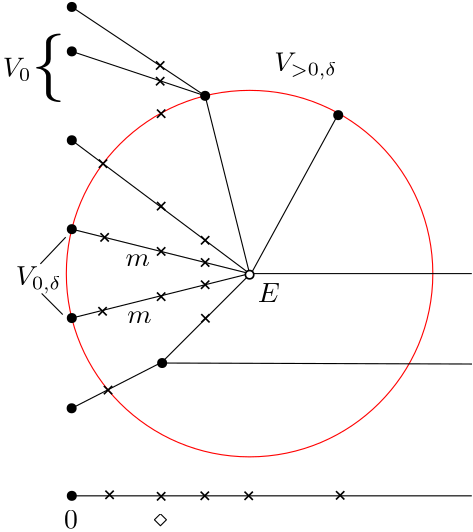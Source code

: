 <?xml version="1.0"?>
<!DOCTYPE ipe SYSTEM "ipe.dtd">
<ipe version="70107" creator="Ipe 7.1.10">
<info created="D:20190608171958" modified="D:20190626164113"/>
<ipestyle name="basic">
<symbol name="arrow/arc(spx)">
<path stroke="sym-stroke" fill="sym-stroke" pen="sym-pen">
0 0 m
-1 0.333 l
-1 -0.333 l
h
</path>
</symbol>
<symbol name="arrow/farc(spx)">
<path stroke="sym-stroke" fill="white" pen="sym-pen">
0 0 m
-1 0.333 l
-1 -0.333 l
h
</path>
</symbol>
<symbol name="arrow/ptarc(spx)">
<path stroke="sym-stroke" fill="sym-stroke" pen="sym-pen">
0 0 m
-1 0.333 l
-0.8 0 l
-1 -0.333 l
h
</path>
</symbol>
<symbol name="arrow/fptarc(spx)">
<path stroke="sym-stroke" fill="white" pen="sym-pen">
0 0 m
-1 0.333 l
-0.8 0 l
-1 -0.333 l
h
</path>
</symbol>
<symbol name="mark/circle(sx)" transformations="translations">
<path fill="sym-stroke">
0.6 0 0 0.6 0 0 e
0.4 0 0 0.4 0 0 e
</path>
</symbol>
<symbol name="mark/disk(sx)" transformations="translations">
<path fill="sym-stroke">
0.6 0 0 0.6 0 0 e
</path>
</symbol>
<symbol name="mark/fdisk(sfx)" transformations="translations">
<group>
<path fill="sym-fill">
0.5 0 0 0.5 0 0 e
</path>
<path fill="sym-stroke" fillrule="eofill">
0.6 0 0 0.6 0 0 e
0.4 0 0 0.4 0 0 e
</path>
</group>
</symbol>
<symbol name="mark/box(sx)" transformations="translations">
<path fill="sym-stroke" fillrule="eofill">
-0.6 -0.6 m
0.6 -0.6 l
0.6 0.6 l
-0.6 0.6 l
h
-0.4 -0.4 m
0.4 -0.4 l
0.4 0.4 l
-0.4 0.4 l
h
</path>
</symbol>
<symbol name="mark/square(sx)" transformations="translations">
<path fill="sym-stroke">
-0.6 -0.6 m
0.6 -0.6 l
0.6 0.6 l
-0.6 0.6 l
h
</path>
</symbol>
<symbol name="mark/fsquare(sfx)" transformations="translations">
<group>
<path fill="sym-fill">
-0.5 -0.5 m
0.5 -0.5 l
0.5 0.5 l
-0.5 0.5 l
h
</path>
<path fill="sym-stroke" fillrule="eofill">
-0.6 -0.6 m
0.6 -0.6 l
0.6 0.6 l
-0.6 0.6 l
h
-0.4 -0.4 m
0.4 -0.4 l
0.4 0.4 l
-0.4 0.4 l
h
</path>
</group>
</symbol>
<symbol name="mark/cross(sx)" transformations="translations">
<group>
<path fill="sym-stroke">
-0.43 -0.57 m
0.57 0.43 l
0.43 0.57 l
-0.57 -0.43 l
h
</path>
<path fill="sym-stroke">
-0.43 0.57 m
0.57 -0.43 l
0.43 -0.57 l
-0.57 0.43 l
h
</path>
</group>
</symbol>
<symbol name="arrow/fnormal(spx)">
<path stroke="sym-stroke" fill="white" pen="sym-pen">
0 0 m
-1 0.333 l
-1 -0.333 l
h
</path>
</symbol>
<symbol name="arrow/pointed(spx)">
<path stroke="sym-stroke" fill="sym-stroke" pen="sym-pen">
0 0 m
-1 0.333 l
-0.8 0 l
-1 -0.333 l
h
</path>
</symbol>
<symbol name="arrow/fpointed(spx)">
<path stroke="sym-stroke" fill="white" pen="sym-pen">
0 0 m
-1 0.333 l
-0.8 0 l
-1 -0.333 l
h
</path>
</symbol>
<symbol name="arrow/linear(spx)">
<path stroke="sym-stroke" pen="sym-pen">
-1 0.333 m
0 0 l
-1 -0.333 l
</path>
</symbol>
<symbol name="arrow/fdouble(spx)">
<path stroke="sym-stroke" fill="white" pen="sym-pen">
0 0 m
-1 0.333 l
-1 -0.333 l
h
-1 0 m
-2 0.333 l
-2 -0.333 l
h
</path>
</symbol>
<symbol name="arrow/double(spx)">
<path stroke="sym-stroke" fill="sym-stroke" pen="sym-pen">
0 0 m
-1 0.333 l
-1 -0.333 l
h
-1 0 m
-2 0.333 l
-2 -0.333 l
h
</path>
</symbol>
<pen name="heavier" value="0.8"/>
<pen name="fat" value="1.2"/>
<pen name="ultrafat" value="2"/>
<symbolsize name="large" value="5"/>
<symbolsize name="small" value="2"/>
<symbolsize name="tiny" value="1.1"/>
<arrowsize name="large" value="10"/>
<arrowsize name="small" value="5"/>
<arrowsize name="tiny" value="3"/>
<color name="red" value="1 0 0"/>
<color name="green" value="0 1 0"/>
<color name="blue" value="0 0 1"/>
<color name="yellow" value="1 1 0"/>
<color name="orange" value="1 0.647 0"/>
<color name="gold" value="1 0.843 0"/>
<color name="purple" value="0.627 0.125 0.941"/>
<color name="gray" value="0.745"/>
<color name="brown" value="0.647 0.165 0.165"/>
<color name="navy" value="0 0 0.502"/>
<color name="pink" value="1 0.753 0.796"/>
<color name="seagreen" value="0.18 0.545 0.341"/>
<color name="turquoise" value="0.251 0.878 0.816"/>
<color name="violet" value="0.933 0.51 0.933"/>
<color name="darkblue" value="0 0 0.545"/>
<color name="darkcyan" value="0 0.545 0.545"/>
<color name="darkgray" value="0.663"/>
<color name="darkgreen" value="0 0.392 0"/>
<color name="darkmagenta" value="0.545 0 0.545"/>
<color name="darkorange" value="1 0.549 0"/>
<color name="darkred" value="0.545 0 0"/>
<color name="lightblue" value="0.678 0.847 0.902"/>
<color name="lightcyan" value="0.878 1 1"/>
<color name="lightgray" value="0.827"/>
<color name="lightgreen" value="0.565 0.933 0.565"/>
<color name="lightyellow" value="1 1 0.878"/>
<dashstyle name="dashed" value="[4] 0"/>
<dashstyle name="dotted" value="[1 3] 0"/>
<dashstyle name="dash dotted" value="[4 2 1 2] 0"/>
<dashstyle name="dash dot dotted" value="[4 2 1 2 1 2] 0"/>
<textsize name="large" value="\large"/>
<textsize name="small" value="\small"/>
<textsize name="tiny" value="\tiny"/>
<textsize name="Large" value="\Large"/>
<textsize name="LARGE" value="\LARGE"/>
<textsize name="huge" value="\huge"/>
<textsize name="Huge" value="\Huge"/>
<textsize name="footnote" value="\footnotesize"/>
<textstyle name="center" begin="\begin{center}" end="\end{center}"/>
<textstyle name="itemize" begin="\begin{itemize}" end="\end{itemize}"/>
<textstyle name="item" begin="\begin{itemize}\item{}" end="\end{itemize}"/>
<gridsize name="4 pts" value="4"/>
<gridsize name="8 pts (~3 mm)" value="8"/>
<gridsize name="16 pts (~6 mm)" value="16"/>
<gridsize name="32 pts (~12 mm)" value="32"/>
<gridsize name="10 pts (~3.5 mm)" value="10"/>
<gridsize name="20 pts (~7 mm)" value="20"/>
<gridsize name="14 pts (~5 mm)" value="14"/>
<gridsize name="28 pts (~10 mm)" value="28"/>
<gridsize name="56 pts (~20 mm)" value="56"/>
<anglesize name="90 deg" value="90"/>
<anglesize name="60 deg" value="60"/>
<anglesize name="45 deg" value="45"/>
<anglesize name="30 deg" value="30"/>
<anglesize name="22.5 deg" value="22.5"/>
<opacity name="10%" value="0.1"/>
<opacity name="30%" value="0.3"/>
<opacity name="50%" value="0.5"/>
<opacity name="75%" value="0.75"/>
<tiling name="falling" angle="-60" step="4" width="1"/>
<tiling name="rising" angle="30" step="4" width="1"/>
</ipestyle>
<page>
<layer name="alpha"/>
<view layers="alpha" active="alpha"/>
<path layer="alpha" stroke="black">
64 672 m
128 688 l
64 704 l
64 704 l
</path>
<path stroke="black">
128 688 m
64 736 l
64 736 l
</path>
<path stroke="red">
65.9697 0 0 65.9697 128 688 e
</path>
<path stroke="black">
128 688 m
112 752 l
64 768 l
64 768 l
</path>
<path stroke="black">
112 752 m
64 784 l
64 784 l
</path>
<use name="mark/disk(sx)" pos="64 672" size="normal" stroke="black"/>
<use name="mark/disk(sx)" pos="64 704" size="normal" stroke="black"/>
<use name="mark/disk(sx)" pos="64 736" size="normal" stroke="black"/>
<use name="mark/disk(sx)" pos="64 768" size="normal" stroke="black"/>
<use name="mark/disk(sx)" pos="64 784" size="normal" stroke="black"/>
<use name="mark/disk(sx)" pos="112 752" size="normal" stroke="black"/>
<use name="mark/cross(sx)" pos="75.2242 727.582" size="normal" stroke="black"/>
<use name="mark/cross(sx)" pos="112 700" size="normal" stroke="black"/>
<use name="mark/cross(sx)" pos="112 692" size="normal" stroke="black"/>
<use name="mark/cross(sx)" pos="112 684" size="normal" stroke="black"/>
<use name="mark/cross(sx)" pos="75.8121 701.047" size="normal" stroke="black"/>
<use matrix="1 0 0 1 -1.31648 -0.658242" name="mark/cross(sx)" pos="76.3869 675.097" size="normal" stroke="black"/>
<path stroke="black" fill="white">
64 608 m
208 608 l
208 608 l
</path>
<use name="mark/disk(sx)" pos="64 608" size="normal" stroke="black"/>
<path stroke="black">
128 688 m
208 688 l
208 688 l
</path>
<use matrix="1 0 0 1 3.89537 0.354125" name="mark/cross(sx)" pos="73.6978 608.02" size="normal" stroke="black"/>
<use matrix="1 0 0 1 0 0.658242" name="mark/cross(sx)" pos="111.876 607.362" size="normal" stroke="black"/>
<use matrix="1 0 0 1 0 1.31648" name="mark/cross(sx)" pos="127.674 606.704" size="normal" stroke="black"/>
<text matrix="1 0 0 1 -2.88301 -5.57006" transformations="translations" pos="86.2044 696.225" stroke="black" type="label" width="8.747" height="4.289" depth="0" valign="baseline">$m$</text>
<text matrix="1 0 0 1 -2.22479 -26.0756" transformations="translations" pos="86.2044 696.225" stroke="black" type="label" width="8.747" height="4.289" depth="0" valign="baseline">$m$</text>
<text matrix="1 0 0 1 -9.46856 -20.3536" transformations="translations" pos="53.2923 704.124" stroke="black" type="label" width="16.521" height="6.808" depth="2.85" valign="baseline">$V_{0,\delta}$</text>
<text matrix="1 0 0 1 -3.94945 -1.97473" transformations="translations" pos="134.914 679.769" stroke="black" type="label" width="7.929" height="6.808" depth="0" valign="baseline">$E$</text>
<path stroke="black">
52.6847 691.49 m
61.7988 701.111 l
</path>
<path matrix="1 0 0 1 0.962985 0" stroke="black">
52.1784 680.857 m
59.7735 673.262 l
</path>
<text matrix="1 0 0 1 -4.2495 19.1227" transformations="translations" pos="43.4008 739.734" stroke="black" type="label" width="10.281" height="6.812" depth="1.49" valign="baseline">$V_0$</text>
<path stroke="black">
128.391 687.678 m
159.908 745.4 l
</path>
<use name="mark/disk(sx)" pos="159.908 745.046" size="normal" stroke="black"/>
<path stroke="black">
128.037 687.678 m
96.5195 656.161 l
</path>
<path stroke="black">
96.5195 656.161 m
64.6483 639.871 l
</path>
<path stroke="black">
96.8736 655.807 m
208.069 655.453 l
</path>
<use name="mark/disk(sx)" pos="96.5195 655.807" size="normal" stroke="black"/>
<use matrix="1 0 0 1 -0.708249 0" name="mark/disk(sx)" pos="64.6483 639.517" size="normal" stroke="black"/>
<use name="mark/cross(sx)" pos="160.616 608.177" size="normal" stroke="black"/>
<use name="mark/cross(sx)" pos="96.1654 607.823" size="normal" stroke="black"/>
<use name="mark/cross(sx)" pos="96.1654 679.71" size="normal" stroke="black"/>
<use name="mark/cross(sx)" pos="96.1654 696" size="normal" stroke="black"/>
<use name="mark/cross(sx)" pos="96.1654 712.29" size="normal" stroke="black"/>
<use name="mark/cross(sx)" pos="96.1654 745.577" size="normal" stroke="black"/>
<use name="mark/cross(sx)" pos="95.8113 757.264" size="normal" stroke="black"/>
<use name="mark/cross(sx)" pos="95.8113 762.93" size="normal" stroke="black"/>
<text transformations="translations" pos="136.89 760.805" stroke="black" type="label" width="22.748" height="6.808" depth="2.85" valign="baseline">$V_{&gt;0,\delta}$</text>
<text matrix="1 0 0 1.04524 10.9779 9.49631" transformations="translations" pos="38.4431 714.06" stroke="black" type="label" width="12.394" height="18.587" depth="6.2" valign="baseline" size="Huge">$$\{$$</text>
<use name="mark/cross(sx)" pos="77.0427 646.068" size="normal" stroke="black"/>
<use name="mark/cross(sx)" pos="112.101 671.92" size="normal" stroke="black"/>
<use matrix="1 0 0 1 0 -0.389492" name="mark/fdisk(sfx)" pos="128 688" size="normal" stroke="black" fill="white"/>
<text matrix="1 0 0 1 -1.31648 0" transformations="translations" pos="62.5077 596.172" stroke="black" type="label" width="4.981" height="6.42" depth="0" valign="baseline">0</text>
<text matrix="1 0 0 1 -1.97473 -3.29121" transformations="translations" pos="95.4198 600.121" stroke="black" type="label" width="8.302" height="4.428" depth="0" valign="baseline">$\diamond$
</text>
</page>
</ipe>
